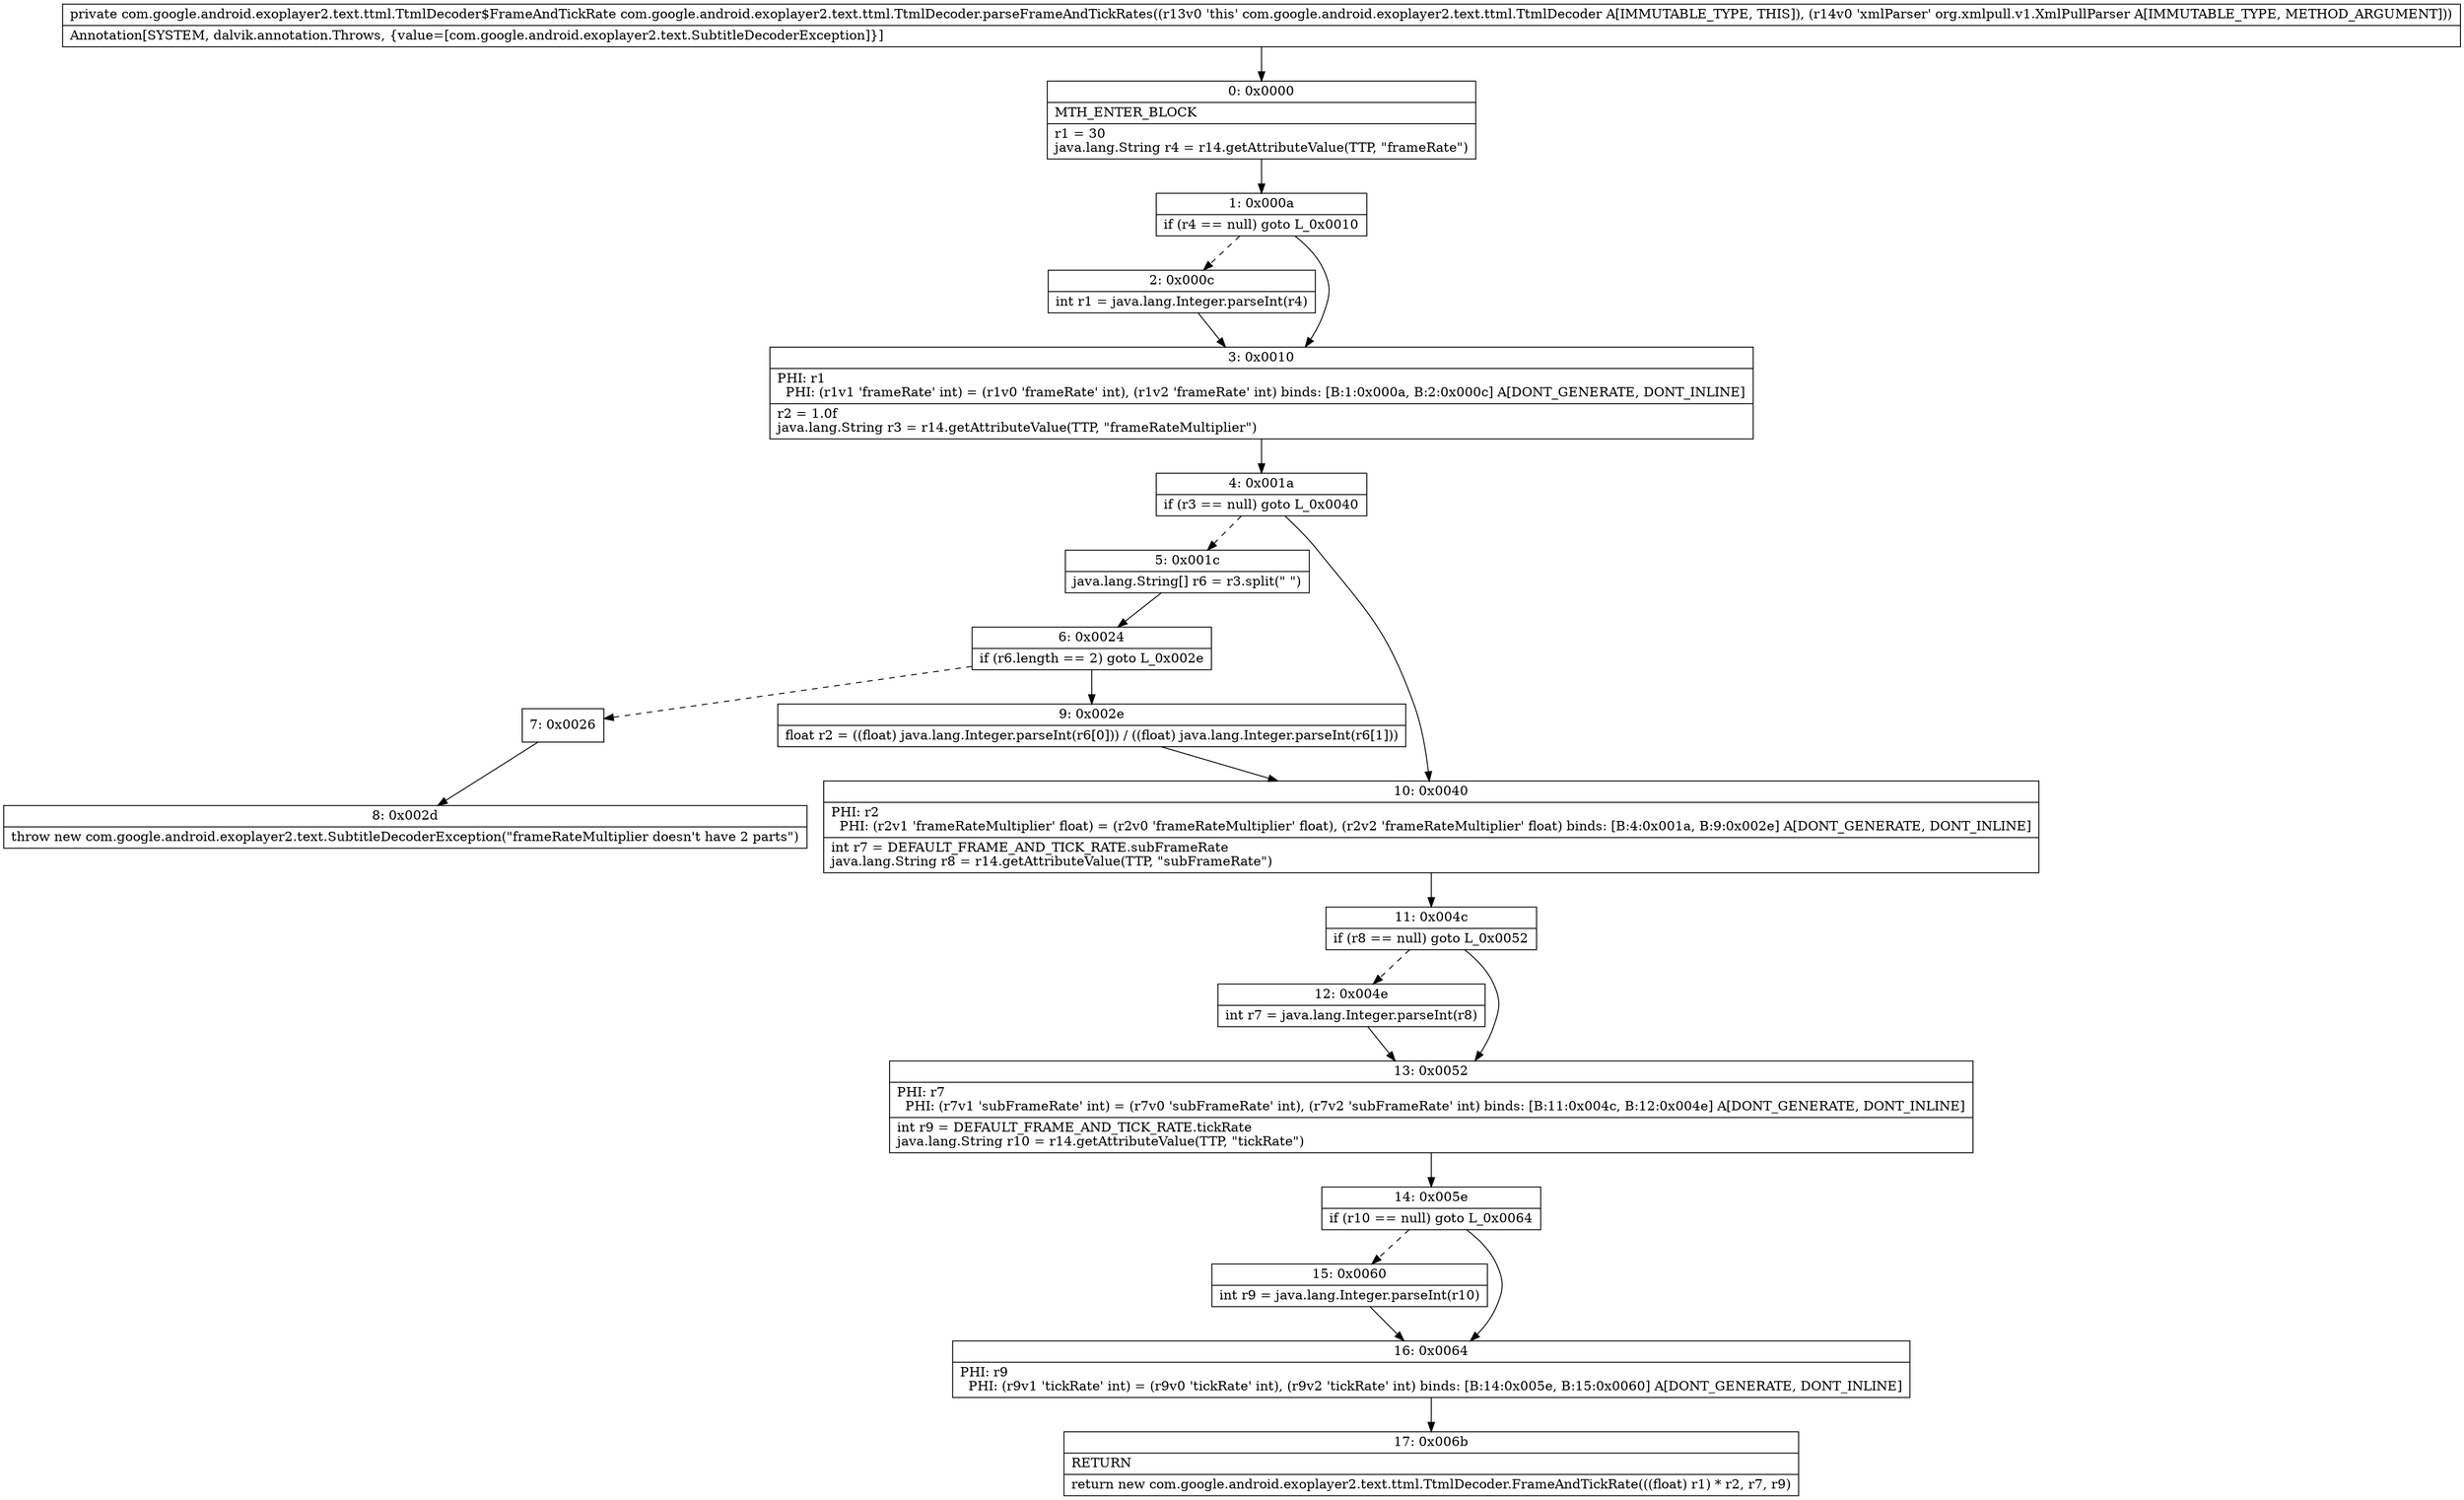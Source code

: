 digraph "CFG forcom.google.android.exoplayer2.text.ttml.TtmlDecoder.parseFrameAndTickRates(Lorg\/xmlpull\/v1\/XmlPullParser;)Lcom\/google\/android\/exoplayer2\/text\/ttml\/TtmlDecoder$FrameAndTickRate;" {
Node_0 [shape=record,label="{0\:\ 0x0000|MTH_ENTER_BLOCK\l|r1 = 30\ljava.lang.String r4 = r14.getAttributeValue(TTP, \"frameRate\")\l}"];
Node_1 [shape=record,label="{1\:\ 0x000a|if (r4 == null) goto L_0x0010\l}"];
Node_2 [shape=record,label="{2\:\ 0x000c|int r1 = java.lang.Integer.parseInt(r4)\l}"];
Node_3 [shape=record,label="{3\:\ 0x0010|PHI: r1 \l  PHI: (r1v1 'frameRate' int) = (r1v0 'frameRate' int), (r1v2 'frameRate' int) binds: [B:1:0x000a, B:2:0x000c] A[DONT_GENERATE, DONT_INLINE]\l|r2 = 1.0f\ljava.lang.String r3 = r14.getAttributeValue(TTP, \"frameRateMultiplier\")\l}"];
Node_4 [shape=record,label="{4\:\ 0x001a|if (r3 == null) goto L_0x0040\l}"];
Node_5 [shape=record,label="{5\:\ 0x001c|java.lang.String[] r6 = r3.split(\" \")\l}"];
Node_6 [shape=record,label="{6\:\ 0x0024|if (r6.length == 2) goto L_0x002e\l}"];
Node_7 [shape=record,label="{7\:\ 0x0026}"];
Node_8 [shape=record,label="{8\:\ 0x002d|throw new com.google.android.exoplayer2.text.SubtitleDecoderException(\"frameRateMultiplier doesn't have 2 parts\")\l}"];
Node_9 [shape=record,label="{9\:\ 0x002e|float r2 = ((float) java.lang.Integer.parseInt(r6[0])) \/ ((float) java.lang.Integer.parseInt(r6[1]))\l}"];
Node_10 [shape=record,label="{10\:\ 0x0040|PHI: r2 \l  PHI: (r2v1 'frameRateMultiplier' float) = (r2v0 'frameRateMultiplier' float), (r2v2 'frameRateMultiplier' float) binds: [B:4:0x001a, B:9:0x002e] A[DONT_GENERATE, DONT_INLINE]\l|int r7 = DEFAULT_FRAME_AND_TICK_RATE.subFrameRate\ljava.lang.String r8 = r14.getAttributeValue(TTP, \"subFrameRate\")\l}"];
Node_11 [shape=record,label="{11\:\ 0x004c|if (r8 == null) goto L_0x0052\l}"];
Node_12 [shape=record,label="{12\:\ 0x004e|int r7 = java.lang.Integer.parseInt(r8)\l}"];
Node_13 [shape=record,label="{13\:\ 0x0052|PHI: r7 \l  PHI: (r7v1 'subFrameRate' int) = (r7v0 'subFrameRate' int), (r7v2 'subFrameRate' int) binds: [B:11:0x004c, B:12:0x004e] A[DONT_GENERATE, DONT_INLINE]\l|int r9 = DEFAULT_FRAME_AND_TICK_RATE.tickRate\ljava.lang.String r10 = r14.getAttributeValue(TTP, \"tickRate\")\l}"];
Node_14 [shape=record,label="{14\:\ 0x005e|if (r10 == null) goto L_0x0064\l}"];
Node_15 [shape=record,label="{15\:\ 0x0060|int r9 = java.lang.Integer.parseInt(r10)\l}"];
Node_16 [shape=record,label="{16\:\ 0x0064|PHI: r9 \l  PHI: (r9v1 'tickRate' int) = (r9v0 'tickRate' int), (r9v2 'tickRate' int) binds: [B:14:0x005e, B:15:0x0060] A[DONT_GENERATE, DONT_INLINE]\l}"];
Node_17 [shape=record,label="{17\:\ 0x006b|RETURN\l|return new com.google.android.exoplayer2.text.ttml.TtmlDecoder.FrameAndTickRate(((float) r1) * r2, r7, r9)\l}"];
MethodNode[shape=record,label="{private com.google.android.exoplayer2.text.ttml.TtmlDecoder$FrameAndTickRate com.google.android.exoplayer2.text.ttml.TtmlDecoder.parseFrameAndTickRates((r13v0 'this' com.google.android.exoplayer2.text.ttml.TtmlDecoder A[IMMUTABLE_TYPE, THIS]), (r14v0 'xmlParser' org.xmlpull.v1.XmlPullParser A[IMMUTABLE_TYPE, METHOD_ARGUMENT]))  | Annotation[SYSTEM, dalvik.annotation.Throws, \{value=[com.google.android.exoplayer2.text.SubtitleDecoderException]\}]\l}"];
MethodNode -> Node_0;
Node_0 -> Node_1;
Node_1 -> Node_2[style=dashed];
Node_1 -> Node_3;
Node_2 -> Node_3;
Node_3 -> Node_4;
Node_4 -> Node_5[style=dashed];
Node_4 -> Node_10;
Node_5 -> Node_6;
Node_6 -> Node_7[style=dashed];
Node_6 -> Node_9;
Node_7 -> Node_8;
Node_9 -> Node_10;
Node_10 -> Node_11;
Node_11 -> Node_12[style=dashed];
Node_11 -> Node_13;
Node_12 -> Node_13;
Node_13 -> Node_14;
Node_14 -> Node_15[style=dashed];
Node_14 -> Node_16;
Node_15 -> Node_16;
Node_16 -> Node_17;
}

